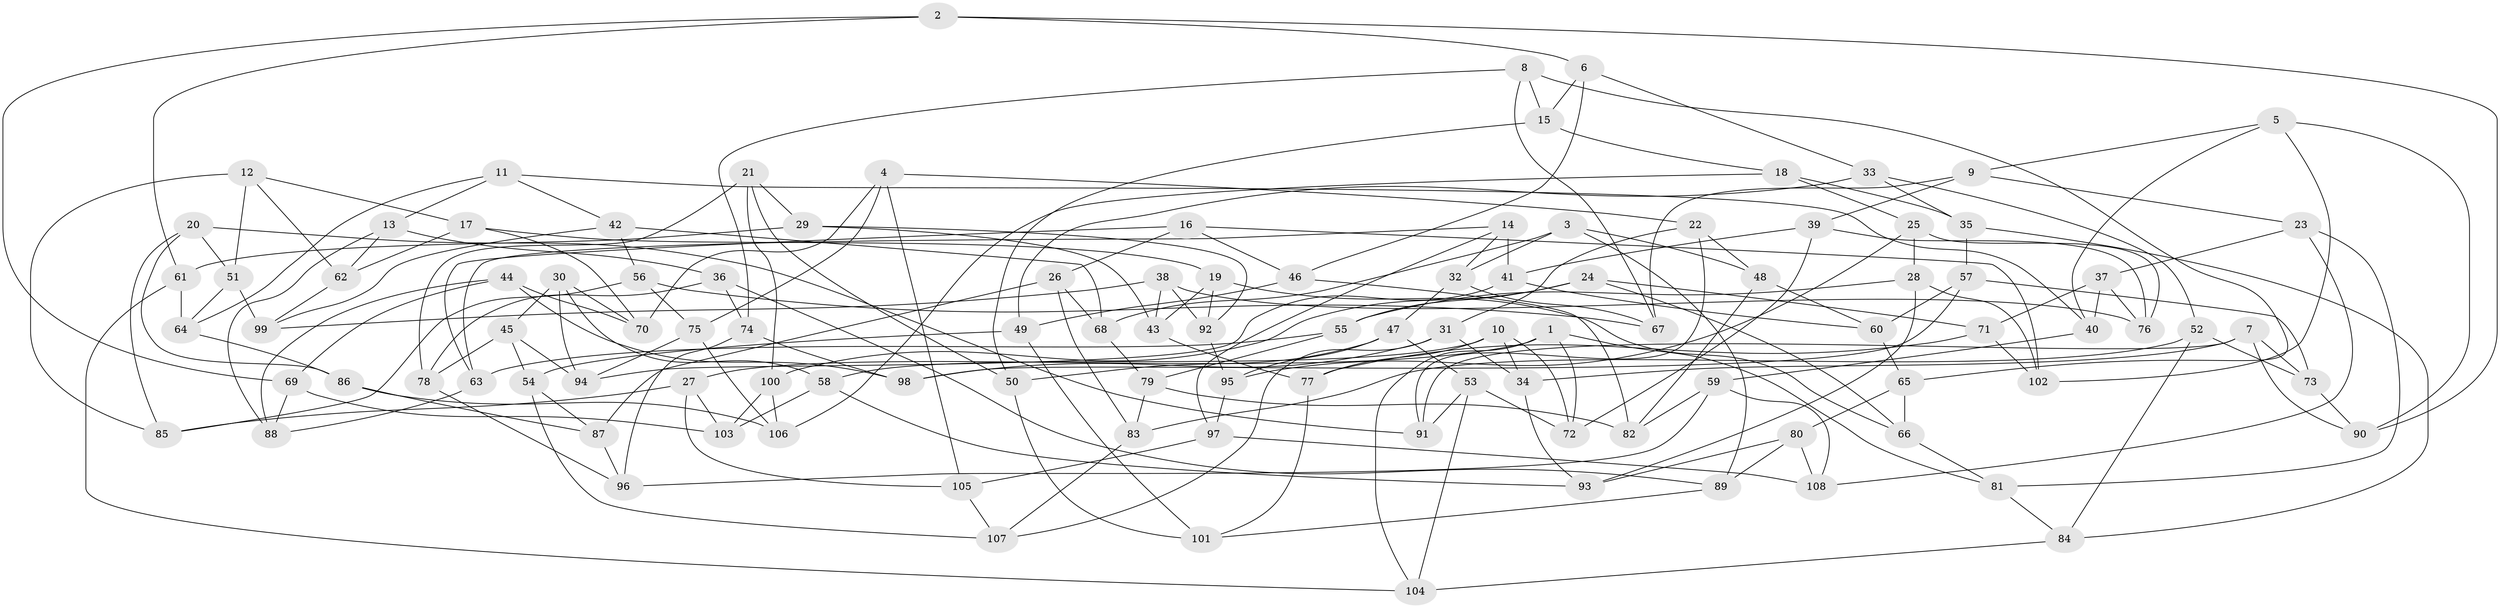 // coarse degree distribution, {5: 0.057971014492753624, 4: 0.43478260869565216, 6: 0.5072463768115942}
// Generated by graph-tools (version 1.1) at 2025/24/03/03/25 07:24:24]
// undirected, 108 vertices, 216 edges
graph export_dot {
graph [start="1"]
  node [color=gray90,style=filled];
  1;
  2;
  3;
  4;
  5;
  6;
  7;
  8;
  9;
  10;
  11;
  12;
  13;
  14;
  15;
  16;
  17;
  18;
  19;
  20;
  21;
  22;
  23;
  24;
  25;
  26;
  27;
  28;
  29;
  30;
  31;
  32;
  33;
  34;
  35;
  36;
  37;
  38;
  39;
  40;
  41;
  42;
  43;
  44;
  45;
  46;
  47;
  48;
  49;
  50;
  51;
  52;
  53;
  54;
  55;
  56;
  57;
  58;
  59;
  60;
  61;
  62;
  63;
  64;
  65;
  66;
  67;
  68;
  69;
  70;
  71;
  72;
  73;
  74;
  75;
  76;
  77;
  78;
  79;
  80;
  81;
  82;
  83;
  84;
  85;
  86;
  87;
  88;
  89;
  90;
  91;
  92;
  93;
  94;
  95;
  96;
  97;
  98;
  99;
  100;
  101;
  102;
  103;
  104;
  105;
  106;
  107;
  108;
  1 -- 27;
  1 -- 81;
  1 -- 72;
  1 -- 104;
  2 -- 61;
  2 -- 69;
  2 -- 90;
  2 -- 6;
  3 -- 89;
  3 -- 68;
  3 -- 32;
  3 -- 48;
  4 -- 70;
  4 -- 22;
  4 -- 105;
  4 -- 75;
  5 -- 90;
  5 -- 9;
  5 -- 40;
  5 -- 102;
  6 -- 33;
  6 -- 15;
  6 -- 46;
  7 -- 34;
  7 -- 73;
  7 -- 90;
  7 -- 91;
  8 -- 15;
  8 -- 74;
  8 -- 65;
  8 -- 67;
  9 -- 23;
  9 -- 39;
  9 -- 67;
  10 -- 77;
  10 -- 34;
  10 -- 72;
  10 -- 58;
  11 -- 40;
  11 -- 42;
  11 -- 64;
  11 -- 13;
  12 -- 51;
  12 -- 17;
  12 -- 85;
  12 -- 62;
  13 -- 36;
  13 -- 62;
  13 -- 88;
  14 -- 41;
  14 -- 63;
  14 -- 97;
  14 -- 32;
  15 -- 18;
  15 -- 50;
  16 -- 102;
  16 -- 46;
  16 -- 26;
  16 -- 63;
  17 -- 19;
  17 -- 62;
  17 -- 70;
  18 -- 25;
  18 -- 106;
  18 -- 35;
  19 -- 92;
  19 -- 66;
  19 -- 43;
  20 -- 91;
  20 -- 51;
  20 -- 86;
  20 -- 85;
  21 -- 50;
  21 -- 78;
  21 -- 29;
  21 -- 100;
  22 -- 91;
  22 -- 31;
  22 -- 48;
  23 -- 37;
  23 -- 108;
  23 -- 81;
  24 -- 100;
  24 -- 55;
  24 -- 71;
  24 -- 66;
  25 -- 95;
  25 -- 28;
  25 -- 76;
  26 -- 83;
  26 -- 87;
  26 -- 68;
  27 -- 105;
  27 -- 103;
  27 -- 85;
  28 -- 93;
  28 -- 55;
  28 -- 102;
  29 -- 43;
  29 -- 92;
  29 -- 61;
  30 -- 94;
  30 -- 45;
  30 -- 70;
  30 -- 58;
  31 -- 34;
  31 -- 107;
  31 -- 98;
  32 -- 47;
  32 -- 67;
  33 -- 35;
  33 -- 52;
  33 -- 49;
  34 -- 93;
  35 -- 57;
  35 -- 84;
  36 -- 74;
  36 -- 78;
  36 -- 89;
  37 -- 71;
  37 -- 76;
  37 -- 40;
  38 -- 76;
  38 -- 43;
  38 -- 99;
  38 -- 92;
  39 -- 72;
  39 -- 76;
  39 -- 41;
  40 -- 59;
  41 -- 60;
  41 -- 94;
  42 -- 56;
  42 -- 99;
  42 -- 68;
  43 -- 77;
  44 -- 98;
  44 -- 88;
  44 -- 69;
  44 -- 70;
  45 -- 54;
  45 -- 94;
  45 -- 78;
  46 -- 49;
  46 -- 82;
  47 -- 53;
  47 -- 50;
  47 -- 95;
  48 -- 60;
  48 -- 82;
  49 -- 54;
  49 -- 101;
  50 -- 101;
  51 -- 64;
  51 -- 99;
  52 -- 83;
  52 -- 84;
  52 -- 73;
  53 -- 104;
  53 -- 91;
  53 -- 72;
  54 -- 107;
  54 -- 87;
  55 -- 63;
  55 -- 79;
  56 -- 85;
  56 -- 75;
  56 -- 67;
  57 -- 73;
  57 -- 98;
  57 -- 60;
  58 -- 103;
  58 -- 93;
  59 -- 82;
  59 -- 108;
  59 -- 96;
  60 -- 65;
  61 -- 64;
  61 -- 104;
  62 -- 99;
  63 -- 88;
  64 -- 86;
  65 -- 80;
  65 -- 66;
  66 -- 81;
  68 -- 79;
  69 -- 88;
  69 -- 103;
  71 -- 102;
  71 -- 77;
  73 -- 90;
  74 -- 96;
  74 -- 98;
  75 -- 94;
  75 -- 106;
  77 -- 101;
  78 -- 96;
  79 -- 82;
  79 -- 83;
  80 -- 108;
  80 -- 93;
  80 -- 89;
  81 -- 84;
  83 -- 107;
  84 -- 104;
  86 -- 106;
  86 -- 87;
  87 -- 96;
  89 -- 101;
  92 -- 95;
  95 -- 97;
  97 -- 105;
  97 -- 108;
  100 -- 103;
  100 -- 106;
  105 -- 107;
}
